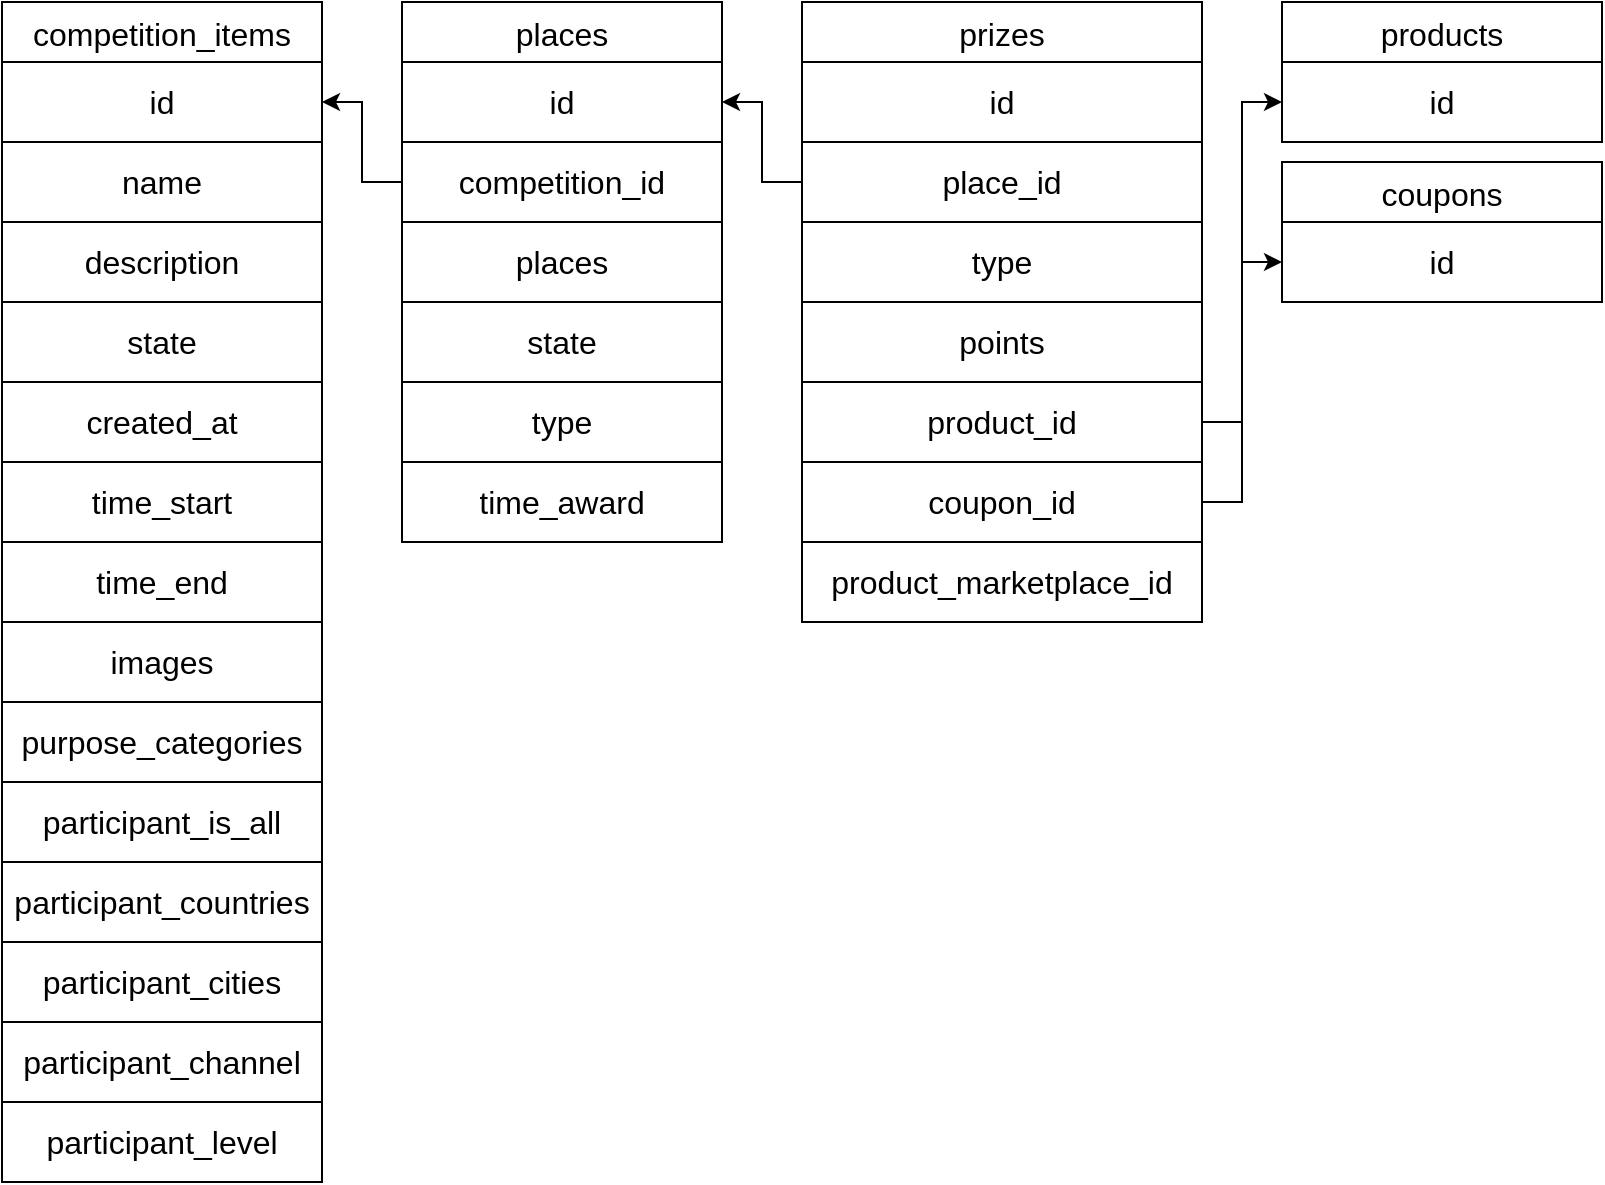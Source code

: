 <mxfile version="21.6.5" type="github">
  <diagram name="Page-1" id="EtD28qyzy0BejH9gj2LN">
    <mxGraphModel dx="657" dy="743" grid="1" gridSize="10" guides="1" tooltips="1" connect="1" arrows="1" fold="1" page="1" pageScale="1" pageWidth="1200" pageHeight="1920" math="0" shadow="0">
      <root>
        <mxCell id="0" />
        <mxCell id="1" parent="0" />
        <mxCell id="EDXPvDHxyA1YmJE7wT1X-32" value="competition_items" style="shape=table;startSize=30;container=1;collapsible=0;childLayout=tableLayout;strokeColor=default;fontSize=16;" vertex="1" parent="1">
          <mxGeometry x="40" y="80" width="160" height="590" as="geometry" />
        </mxCell>
        <mxCell id="EDXPvDHxyA1YmJE7wT1X-33" value="" style="shape=tableRow;horizontal=0;startSize=0;swimlaneHead=0;swimlaneBody=0;strokeColor=inherit;top=0;left=0;bottom=0;right=0;collapsible=0;dropTarget=0;fillColor=none;points=[[0,0.5],[1,0.5]];portConstraint=eastwest;fontSize=16;" vertex="1" parent="EDXPvDHxyA1YmJE7wT1X-32">
          <mxGeometry y="30" width="160" height="40" as="geometry" />
        </mxCell>
        <mxCell id="EDXPvDHxyA1YmJE7wT1X-34" value="id&lt;br&gt;" style="shape=partialRectangle;html=1;whiteSpace=wrap;connectable=0;strokeColor=inherit;overflow=hidden;fillColor=none;top=0;left=0;bottom=0;right=0;pointerEvents=1;fontSize=16;" vertex="1" parent="EDXPvDHxyA1YmJE7wT1X-33">
          <mxGeometry width="160" height="40" as="geometry">
            <mxRectangle width="160" height="40" as="alternateBounds" />
          </mxGeometry>
        </mxCell>
        <mxCell id="EDXPvDHxyA1YmJE7wT1X-49" value="" style="shape=tableRow;horizontal=0;startSize=0;swimlaneHead=0;swimlaneBody=0;strokeColor=inherit;top=0;left=0;bottom=0;right=0;collapsible=0;dropTarget=0;fillColor=none;points=[[0,0.5],[1,0.5]];portConstraint=eastwest;fontSize=16;" vertex="1" parent="EDXPvDHxyA1YmJE7wT1X-32">
          <mxGeometry y="70" width="160" height="40" as="geometry" />
        </mxCell>
        <mxCell id="EDXPvDHxyA1YmJE7wT1X-50" value="name" style="shape=partialRectangle;html=1;whiteSpace=wrap;connectable=0;strokeColor=inherit;overflow=hidden;fillColor=none;top=0;left=0;bottom=0;right=0;pointerEvents=1;fontSize=16;" vertex="1" parent="EDXPvDHxyA1YmJE7wT1X-49">
          <mxGeometry width="160" height="40" as="geometry">
            <mxRectangle width="160" height="40" as="alternateBounds" />
          </mxGeometry>
        </mxCell>
        <mxCell id="EDXPvDHxyA1YmJE7wT1X-45" value="" style="shape=tableRow;horizontal=0;startSize=0;swimlaneHead=0;swimlaneBody=0;strokeColor=inherit;top=0;left=0;bottom=0;right=0;collapsible=0;dropTarget=0;fillColor=none;points=[[0,0.5],[1,0.5]];portConstraint=eastwest;fontSize=16;" vertex="1" parent="EDXPvDHxyA1YmJE7wT1X-32">
          <mxGeometry y="110" width="160" height="40" as="geometry" />
        </mxCell>
        <mxCell id="EDXPvDHxyA1YmJE7wT1X-46" value="description" style="shape=partialRectangle;html=1;whiteSpace=wrap;connectable=0;strokeColor=inherit;overflow=hidden;fillColor=none;top=0;left=0;bottom=0;right=0;pointerEvents=1;fontSize=16;" vertex="1" parent="EDXPvDHxyA1YmJE7wT1X-45">
          <mxGeometry width="160" height="40" as="geometry">
            <mxRectangle width="160" height="40" as="alternateBounds" />
          </mxGeometry>
        </mxCell>
        <mxCell id="EDXPvDHxyA1YmJE7wT1X-67" value="" style="shape=tableRow;horizontal=0;startSize=0;swimlaneHead=0;swimlaneBody=0;strokeColor=inherit;top=0;left=0;bottom=0;right=0;collapsible=0;dropTarget=0;fillColor=none;points=[[0,0.5],[1,0.5]];portConstraint=eastwest;fontSize=16;" vertex="1" parent="EDXPvDHxyA1YmJE7wT1X-32">
          <mxGeometry y="150" width="160" height="40" as="geometry" />
        </mxCell>
        <mxCell id="EDXPvDHxyA1YmJE7wT1X-68" value="state" style="shape=partialRectangle;html=1;whiteSpace=wrap;connectable=0;strokeColor=inherit;overflow=hidden;fillColor=none;top=0;left=0;bottom=0;right=0;pointerEvents=1;fontSize=16;" vertex="1" parent="EDXPvDHxyA1YmJE7wT1X-67">
          <mxGeometry width="160" height="40" as="geometry">
            <mxRectangle width="160" height="40" as="alternateBounds" />
          </mxGeometry>
        </mxCell>
        <mxCell id="EDXPvDHxyA1YmJE7wT1X-69" value="" style="shape=tableRow;horizontal=0;startSize=0;swimlaneHead=0;swimlaneBody=0;strokeColor=inherit;top=0;left=0;bottom=0;right=0;collapsible=0;dropTarget=0;fillColor=none;points=[[0,0.5],[1,0.5]];portConstraint=eastwest;fontSize=16;" vertex="1" parent="EDXPvDHxyA1YmJE7wT1X-32">
          <mxGeometry y="190" width="160" height="40" as="geometry" />
        </mxCell>
        <mxCell id="EDXPvDHxyA1YmJE7wT1X-70" value="created_at" style="shape=partialRectangle;html=1;whiteSpace=wrap;connectable=0;strokeColor=inherit;overflow=hidden;fillColor=none;top=0;left=0;bottom=0;right=0;pointerEvents=1;fontSize=16;" vertex="1" parent="EDXPvDHxyA1YmJE7wT1X-69">
          <mxGeometry width="160" height="40" as="geometry">
            <mxRectangle width="160" height="40" as="alternateBounds" />
          </mxGeometry>
        </mxCell>
        <mxCell id="EDXPvDHxyA1YmJE7wT1X-71" value="" style="shape=tableRow;horizontal=0;startSize=0;swimlaneHead=0;swimlaneBody=0;strokeColor=inherit;top=0;left=0;bottom=0;right=0;collapsible=0;dropTarget=0;fillColor=none;points=[[0,0.5],[1,0.5]];portConstraint=eastwest;fontSize=16;" vertex="1" parent="EDXPvDHxyA1YmJE7wT1X-32">
          <mxGeometry y="230" width="160" height="40" as="geometry" />
        </mxCell>
        <mxCell id="EDXPvDHxyA1YmJE7wT1X-72" value="time_start" style="shape=partialRectangle;html=1;whiteSpace=wrap;connectable=0;strokeColor=inherit;overflow=hidden;fillColor=none;top=0;left=0;bottom=0;right=0;pointerEvents=1;fontSize=16;" vertex="1" parent="EDXPvDHxyA1YmJE7wT1X-71">
          <mxGeometry width="160" height="40" as="geometry">
            <mxRectangle width="160" height="40" as="alternateBounds" />
          </mxGeometry>
        </mxCell>
        <mxCell id="EDXPvDHxyA1YmJE7wT1X-79" value="" style="shape=tableRow;horizontal=0;startSize=0;swimlaneHead=0;swimlaneBody=0;strokeColor=inherit;top=0;left=0;bottom=0;right=0;collapsible=0;dropTarget=0;fillColor=none;points=[[0,0.5],[1,0.5]];portConstraint=eastwest;fontSize=16;" vertex="1" parent="EDXPvDHxyA1YmJE7wT1X-32">
          <mxGeometry y="270" width="160" height="40" as="geometry" />
        </mxCell>
        <mxCell id="EDXPvDHxyA1YmJE7wT1X-80" value="time_end" style="shape=partialRectangle;html=1;whiteSpace=wrap;connectable=0;strokeColor=inherit;overflow=hidden;fillColor=none;top=0;left=0;bottom=0;right=0;pointerEvents=1;fontSize=16;" vertex="1" parent="EDXPvDHxyA1YmJE7wT1X-79">
          <mxGeometry width="160" height="40" as="geometry">
            <mxRectangle width="160" height="40" as="alternateBounds" />
          </mxGeometry>
        </mxCell>
        <mxCell id="EDXPvDHxyA1YmJE7wT1X-77" value="" style="shape=tableRow;horizontal=0;startSize=0;swimlaneHead=0;swimlaneBody=0;strokeColor=inherit;top=0;left=0;bottom=0;right=0;collapsible=0;dropTarget=0;fillColor=none;points=[[0,0.5],[1,0.5]];portConstraint=eastwest;fontSize=16;" vertex="1" parent="EDXPvDHxyA1YmJE7wT1X-32">
          <mxGeometry y="310" width="160" height="40" as="geometry" />
        </mxCell>
        <mxCell id="EDXPvDHxyA1YmJE7wT1X-78" value="images" style="shape=partialRectangle;html=1;whiteSpace=wrap;connectable=0;strokeColor=inherit;overflow=hidden;fillColor=none;top=0;left=0;bottom=0;right=0;pointerEvents=1;fontSize=16;" vertex="1" parent="EDXPvDHxyA1YmJE7wT1X-77">
          <mxGeometry width="160" height="40" as="geometry">
            <mxRectangle width="160" height="40" as="alternateBounds" />
          </mxGeometry>
        </mxCell>
        <mxCell id="EDXPvDHxyA1YmJE7wT1X-75" value="" style="shape=tableRow;horizontal=0;startSize=0;swimlaneHead=0;swimlaneBody=0;strokeColor=inherit;top=0;left=0;bottom=0;right=0;collapsible=0;dropTarget=0;fillColor=none;points=[[0,0.5],[1,0.5]];portConstraint=eastwest;fontSize=16;" vertex="1" parent="EDXPvDHxyA1YmJE7wT1X-32">
          <mxGeometry y="350" width="160" height="40" as="geometry" />
        </mxCell>
        <mxCell id="EDXPvDHxyA1YmJE7wT1X-76" value="purpose_categories" style="shape=partialRectangle;html=1;whiteSpace=wrap;connectable=0;strokeColor=inherit;overflow=hidden;fillColor=none;top=0;left=0;bottom=0;right=0;pointerEvents=1;fontSize=16;" vertex="1" parent="EDXPvDHxyA1YmJE7wT1X-75">
          <mxGeometry width="160" height="40" as="geometry">
            <mxRectangle width="160" height="40" as="alternateBounds" />
          </mxGeometry>
        </mxCell>
        <mxCell id="EDXPvDHxyA1YmJE7wT1X-73" value="" style="shape=tableRow;horizontal=0;startSize=0;swimlaneHead=0;swimlaneBody=0;strokeColor=inherit;top=0;left=0;bottom=0;right=0;collapsible=0;dropTarget=0;fillColor=none;points=[[0,0.5],[1,0.5]];portConstraint=eastwest;fontSize=16;" vertex="1" parent="EDXPvDHxyA1YmJE7wT1X-32">
          <mxGeometry y="390" width="160" height="40" as="geometry" />
        </mxCell>
        <mxCell id="EDXPvDHxyA1YmJE7wT1X-74" value="participant_is_all" style="shape=partialRectangle;html=1;whiteSpace=wrap;connectable=0;strokeColor=inherit;overflow=hidden;fillColor=none;top=0;left=0;bottom=0;right=0;pointerEvents=1;fontSize=16;" vertex="1" parent="EDXPvDHxyA1YmJE7wT1X-73">
          <mxGeometry width="160" height="40" as="geometry">
            <mxRectangle width="160" height="40" as="alternateBounds" />
          </mxGeometry>
        </mxCell>
        <mxCell id="EDXPvDHxyA1YmJE7wT1X-88" value="" style="shape=tableRow;horizontal=0;startSize=0;swimlaneHead=0;swimlaneBody=0;strokeColor=inherit;top=0;left=0;bottom=0;right=0;collapsible=0;dropTarget=0;fillColor=none;points=[[0,0.5],[1,0.5]];portConstraint=eastwest;fontSize=16;" vertex="1" parent="EDXPvDHxyA1YmJE7wT1X-32">
          <mxGeometry y="430" width="160" height="40" as="geometry" />
        </mxCell>
        <mxCell id="EDXPvDHxyA1YmJE7wT1X-89" value="participant_countries" style="shape=partialRectangle;html=1;whiteSpace=wrap;connectable=0;strokeColor=inherit;overflow=hidden;fillColor=none;top=0;left=0;bottom=0;right=0;pointerEvents=1;fontSize=16;" vertex="1" parent="EDXPvDHxyA1YmJE7wT1X-88">
          <mxGeometry width="160" height="40" as="geometry">
            <mxRectangle width="160" height="40" as="alternateBounds" />
          </mxGeometry>
        </mxCell>
        <mxCell id="EDXPvDHxyA1YmJE7wT1X-86" value="" style="shape=tableRow;horizontal=0;startSize=0;swimlaneHead=0;swimlaneBody=0;strokeColor=inherit;top=0;left=0;bottom=0;right=0;collapsible=0;dropTarget=0;fillColor=none;points=[[0,0.5],[1,0.5]];portConstraint=eastwest;fontSize=16;" vertex="1" parent="EDXPvDHxyA1YmJE7wT1X-32">
          <mxGeometry y="470" width="160" height="40" as="geometry" />
        </mxCell>
        <mxCell id="EDXPvDHxyA1YmJE7wT1X-87" value="participant_cities" style="shape=partialRectangle;html=1;whiteSpace=wrap;connectable=0;strokeColor=inherit;overflow=hidden;fillColor=none;top=0;left=0;bottom=0;right=0;pointerEvents=1;fontSize=16;" vertex="1" parent="EDXPvDHxyA1YmJE7wT1X-86">
          <mxGeometry width="160" height="40" as="geometry">
            <mxRectangle width="160" height="40" as="alternateBounds" />
          </mxGeometry>
        </mxCell>
        <mxCell id="EDXPvDHxyA1YmJE7wT1X-84" value="" style="shape=tableRow;horizontal=0;startSize=0;swimlaneHead=0;swimlaneBody=0;strokeColor=inherit;top=0;left=0;bottom=0;right=0;collapsible=0;dropTarget=0;fillColor=none;points=[[0,0.5],[1,0.5]];portConstraint=eastwest;fontSize=16;" vertex="1" parent="EDXPvDHxyA1YmJE7wT1X-32">
          <mxGeometry y="510" width="160" height="40" as="geometry" />
        </mxCell>
        <mxCell id="EDXPvDHxyA1YmJE7wT1X-85" value="participant_channel" style="shape=partialRectangle;html=1;whiteSpace=wrap;connectable=0;strokeColor=inherit;overflow=hidden;fillColor=none;top=0;left=0;bottom=0;right=0;pointerEvents=1;fontSize=16;" vertex="1" parent="EDXPvDHxyA1YmJE7wT1X-84">
          <mxGeometry width="160" height="40" as="geometry">
            <mxRectangle width="160" height="40" as="alternateBounds" />
          </mxGeometry>
        </mxCell>
        <mxCell id="EDXPvDHxyA1YmJE7wT1X-81" value="" style="shape=tableRow;horizontal=0;startSize=0;swimlaneHead=0;swimlaneBody=0;strokeColor=inherit;top=0;left=0;bottom=0;right=0;collapsible=0;dropTarget=0;fillColor=none;points=[[0,0.5],[1,0.5]];portConstraint=eastwest;fontSize=16;" vertex="1" parent="EDXPvDHxyA1YmJE7wT1X-32">
          <mxGeometry y="550" width="160" height="40" as="geometry" />
        </mxCell>
        <mxCell id="EDXPvDHxyA1YmJE7wT1X-82" value="participant_level" style="shape=partialRectangle;html=1;whiteSpace=wrap;connectable=0;strokeColor=inherit;overflow=hidden;fillColor=none;top=0;left=0;bottom=0;right=0;pointerEvents=1;fontSize=16;" vertex="1" parent="EDXPvDHxyA1YmJE7wT1X-81">
          <mxGeometry width="160" height="40" as="geometry">
            <mxRectangle width="160" height="40" as="alternateBounds" />
          </mxGeometry>
        </mxCell>
        <mxCell id="EDXPvDHxyA1YmJE7wT1X-90" value="places" style="shape=table;startSize=30;container=1;collapsible=0;childLayout=tableLayout;strokeColor=default;fontSize=16;" vertex="1" parent="1">
          <mxGeometry x="240" y="80" width="160" height="270" as="geometry" />
        </mxCell>
        <mxCell id="EDXPvDHxyA1YmJE7wT1X-91" value="" style="shape=tableRow;horizontal=0;startSize=0;swimlaneHead=0;swimlaneBody=0;strokeColor=inherit;top=0;left=0;bottom=0;right=0;collapsible=0;dropTarget=0;fillColor=none;points=[[0,0.5],[1,0.5]];portConstraint=eastwest;fontSize=16;" vertex="1" parent="EDXPvDHxyA1YmJE7wT1X-90">
          <mxGeometry y="30" width="160" height="40" as="geometry" />
        </mxCell>
        <mxCell id="EDXPvDHxyA1YmJE7wT1X-92" value="id&lt;br&gt;" style="shape=partialRectangle;html=1;whiteSpace=wrap;connectable=0;strokeColor=inherit;overflow=hidden;fillColor=none;top=0;left=0;bottom=0;right=0;pointerEvents=1;fontSize=16;" vertex="1" parent="EDXPvDHxyA1YmJE7wT1X-91">
          <mxGeometry width="160" height="40" as="geometry">
            <mxRectangle width="160" height="40" as="alternateBounds" />
          </mxGeometry>
        </mxCell>
        <mxCell id="EDXPvDHxyA1YmJE7wT1X-93" value="" style="shape=tableRow;horizontal=0;startSize=0;swimlaneHead=0;swimlaneBody=0;strokeColor=inherit;top=0;left=0;bottom=0;right=0;collapsible=0;dropTarget=0;fillColor=none;points=[[0,0.5],[1,0.5]];portConstraint=eastwest;fontSize=16;" vertex="1" parent="EDXPvDHxyA1YmJE7wT1X-90">
          <mxGeometry y="70" width="160" height="40" as="geometry" />
        </mxCell>
        <mxCell id="EDXPvDHxyA1YmJE7wT1X-94" value="competition_id" style="shape=partialRectangle;html=1;whiteSpace=wrap;connectable=0;strokeColor=inherit;overflow=hidden;fillColor=none;top=0;left=0;bottom=0;right=0;pointerEvents=1;fontSize=16;" vertex="1" parent="EDXPvDHxyA1YmJE7wT1X-93">
          <mxGeometry width="160" height="40" as="geometry">
            <mxRectangle width="160" height="40" as="alternateBounds" />
          </mxGeometry>
        </mxCell>
        <mxCell id="EDXPvDHxyA1YmJE7wT1X-95" value="" style="shape=tableRow;horizontal=0;startSize=0;swimlaneHead=0;swimlaneBody=0;strokeColor=inherit;top=0;left=0;bottom=0;right=0;collapsible=0;dropTarget=0;fillColor=none;points=[[0,0.5],[1,0.5]];portConstraint=eastwest;fontSize=16;" vertex="1" parent="EDXPvDHxyA1YmJE7wT1X-90">
          <mxGeometry y="110" width="160" height="40" as="geometry" />
        </mxCell>
        <mxCell id="EDXPvDHxyA1YmJE7wT1X-96" value="places" style="shape=partialRectangle;html=1;whiteSpace=wrap;connectable=0;strokeColor=inherit;overflow=hidden;fillColor=none;top=0;left=0;bottom=0;right=0;pointerEvents=1;fontSize=16;" vertex="1" parent="EDXPvDHxyA1YmJE7wT1X-95">
          <mxGeometry width="160" height="40" as="geometry">
            <mxRectangle width="160" height="40" as="alternateBounds" />
          </mxGeometry>
        </mxCell>
        <mxCell id="EDXPvDHxyA1YmJE7wT1X-97" value="" style="shape=tableRow;horizontal=0;startSize=0;swimlaneHead=0;swimlaneBody=0;strokeColor=inherit;top=0;left=0;bottom=0;right=0;collapsible=0;dropTarget=0;fillColor=none;points=[[0,0.5],[1,0.5]];portConstraint=eastwest;fontSize=16;" vertex="1" parent="EDXPvDHxyA1YmJE7wT1X-90">
          <mxGeometry y="150" width="160" height="40" as="geometry" />
        </mxCell>
        <mxCell id="EDXPvDHxyA1YmJE7wT1X-98" value="state" style="shape=partialRectangle;html=1;whiteSpace=wrap;connectable=0;strokeColor=inherit;overflow=hidden;fillColor=none;top=0;left=0;bottom=0;right=0;pointerEvents=1;fontSize=16;" vertex="1" parent="EDXPvDHxyA1YmJE7wT1X-97">
          <mxGeometry width="160" height="40" as="geometry">
            <mxRectangle width="160" height="40" as="alternateBounds" />
          </mxGeometry>
        </mxCell>
        <mxCell id="EDXPvDHxyA1YmJE7wT1X-99" value="" style="shape=tableRow;horizontal=0;startSize=0;swimlaneHead=0;swimlaneBody=0;strokeColor=inherit;top=0;left=0;bottom=0;right=0;collapsible=0;dropTarget=0;fillColor=none;points=[[0,0.5],[1,0.5]];portConstraint=eastwest;fontSize=16;" vertex="1" parent="EDXPvDHxyA1YmJE7wT1X-90">
          <mxGeometry y="190" width="160" height="40" as="geometry" />
        </mxCell>
        <mxCell id="EDXPvDHxyA1YmJE7wT1X-100" value="type" style="shape=partialRectangle;html=1;whiteSpace=wrap;connectable=0;strokeColor=inherit;overflow=hidden;fillColor=none;top=0;left=0;bottom=0;right=0;pointerEvents=1;fontSize=16;" vertex="1" parent="EDXPvDHxyA1YmJE7wT1X-99">
          <mxGeometry width="160" height="40" as="geometry">
            <mxRectangle width="160" height="40" as="alternateBounds" />
          </mxGeometry>
        </mxCell>
        <mxCell id="EDXPvDHxyA1YmJE7wT1X-101" value="" style="shape=tableRow;horizontal=0;startSize=0;swimlaneHead=0;swimlaneBody=0;strokeColor=inherit;top=0;left=0;bottom=0;right=0;collapsible=0;dropTarget=0;fillColor=none;points=[[0,0.5],[1,0.5]];portConstraint=eastwest;fontSize=16;" vertex="1" parent="EDXPvDHxyA1YmJE7wT1X-90">
          <mxGeometry y="230" width="160" height="40" as="geometry" />
        </mxCell>
        <mxCell id="EDXPvDHxyA1YmJE7wT1X-102" value="time_award" style="shape=partialRectangle;html=1;whiteSpace=wrap;connectable=0;strokeColor=inherit;overflow=hidden;fillColor=none;top=0;left=0;bottom=0;right=0;pointerEvents=1;fontSize=16;" vertex="1" parent="EDXPvDHxyA1YmJE7wT1X-101">
          <mxGeometry width="160" height="40" as="geometry">
            <mxRectangle width="160" height="40" as="alternateBounds" />
          </mxGeometry>
        </mxCell>
        <mxCell id="EDXPvDHxyA1YmJE7wT1X-122" value="prizes" style="shape=table;startSize=30;container=1;collapsible=0;childLayout=tableLayout;strokeColor=default;fontSize=16;" vertex="1" parent="1">
          <mxGeometry x="440" y="80" width="200" height="310" as="geometry" />
        </mxCell>
        <mxCell id="EDXPvDHxyA1YmJE7wT1X-123" value="" style="shape=tableRow;horizontal=0;startSize=0;swimlaneHead=0;swimlaneBody=0;strokeColor=inherit;top=0;left=0;bottom=0;right=0;collapsible=0;dropTarget=0;fillColor=none;points=[[0,0.5],[1,0.5]];portConstraint=eastwest;fontSize=16;" vertex="1" parent="EDXPvDHxyA1YmJE7wT1X-122">
          <mxGeometry y="30" width="200" height="40" as="geometry" />
        </mxCell>
        <mxCell id="EDXPvDHxyA1YmJE7wT1X-124" value="id&lt;br&gt;" style="shape=partialRectangle;html=1;whiteSpace=wrap;connectable=0;strokeColor=inherit;overflow=hidden;fillColor=none;top=0;left=0;bottom=0;right=0;pointerEvents=1;fontSize=16;" vertex="1" parent="EDXPvDHxyA1YmJE7wT1X-123">
          <mxGeometry width="200" height="40" as="geometry">
            <mxRectangle width="200" height="40" as="alternateBounds" />
          </mxGeometry>
        </mxCell>
        <mxCell id="EDXPvDHxyA1YmJE7wT1X-125" value="" style="shape=tableRow;horizontal=0;startSize=0;swimlaneHead=0;swimlaneBody=0;strokeColor=inherit;top=0;left=0;bottom=0;right=0;collapsible=0;dropTarget=0;fillColor=none;points=[[0,0.5],[1,0.5]];portConstraint=eastwest;fontSize=16;" vertex="1" parent="EDXPvDHxyA1YmJE7wT1X-122">
          <mxGeometry y="70" width="200" height="40" as="geometry" />
        </mxCell>
        <mxCell id="EDXPvDHxyA1YmJE7wT1X-126" value="place_id" style="shape=partialRectangle;html=1;whiteSpace=wrap;connectable=0;strokeColor=inherit;overflow=hidden;fillColor=none;top=0;left=0;bottom=0;right=0;pointerEvents=1;fontSize=16;" vertex="1" parent="EDXPvDHxyA1YmJE7wT1X-125">
          <mxGeometry width="200" height="40" as="geometry">
            <mxRectangle width="200" height="40" as="alternateBounds" />
          </mxGeometry>
        </mxCell>
        <mxCell id="EDXPvDHxyA1YmJE7wT1X-127" value="" style="shape=tableRow;horizontal=0;startSize=0;swimlaneHead=0;swimlaneBody=0;strokeColor=inherit;top=0;left=0;bottom=0;right=0;collapsible=0;dropTarget=0;fillColor=none;points=[[0,0.5],[1,0.5]];portConstraint=eastwest;fontSize=16;" vertex="1" parent="EDXPvDHxyA1YmJE7wT1X-122">
          <mxGeometry y="110" width="200" height="40" as="geometry" />
        </mxCell>
        <mxCell id="EDXPvDHxyA1YmJE7wT1X-128" value="type" style="shape=partialRectangle;html=1;whiteSpace=wrap;connectable=0;strokeColor=inherit;overflow=hidden;fillColor=none;top=0;left=0;bottom=0;right=0;pointerEvents=1;fontSize=16;" vertex="1" parent="EDXPvDHxyA1YmJE7wT1X-127">
          <mxGeometry width="200" height="40" as="geometry">
            <mxRectangle width="200" height="40" as="alternateBounds" />
          </mxGeometry>
        </mxCell>
        <mxCell id="EDXPvDHxyA1YmJE7wT1X-129" value="" style="shape=tableRow;horizontal=0;startSize=0;swimlaneHead=0;swimlaneBody=0;strokeColor=inherit;top=0;left=0;bottom=0;right=0;collapsible=0;dropTarget=0;fillColor=none;points=[[0,0.5],[1,0.5]];portConstraint=eastwest;fontSize=16;" vertex="1" parent="EDXPvDHxyA1YmJE7wT1X-122">
          <mxGeometry y="150" width="200" height="40" as="geometry" />
        </mxCell>
        <mxCell id="EDXPvDHxyA1YmJE7wT1X-130" value="points" style="shape=partialRectangle;html=1;whiteSpace=wrap;connectable=0;strokeColor=inherit;overflow=hidden;fillColor=none;top=0;left=0;bottom=0;right=0;pointerEvents=1;fontSize=16;" vertex="1" parent="EDXPvDHxyA1YmJE7wT1X-129">
          <mxGeometry width="200" height="40" as="geometry">
            <mxRectangle width="200" height="40" as="alternateBounds" />
          </mxGeometry>
        </mxCell>
        <mxCell id="EDXPvDHxyA1YmJE7wT1X-131" value="" style="shape=tableRow;horizontal=0;startSize=0;swimlaneHead=0;swimlaneBody=0;strokeColor=inherit;top=0;left=0;bottom=0;right=0;collapsible=0;dropTarget=0;fillColor=none;points=[[0,0.5],[1,0.5]];portConstraint=eastwest;fontSize=16;" vertex="1" parent="EDXPvDHxyA1YmJE7wT1X-122">
          <mxGeometry y="190" width="200" height="40" as="geometry" />
        </mxCell>
        <mxCell id="EDXPvDHxyA1YmJE7wT1X-132" value="product_id" style="shape=partialRectangle;html=1;whiteSpace=wrap;connectable=0;strokeColor=inherit;overflow=hidden;fillColor=none;top=0;left=0;bottom=0;right=0;pointerEvents=1;fontSize=16;" vertex="1" parent="EDXPvDHxyA1YmJE7wT1X-131">
          <mxGeometry width="200" height="40" as="geometry">
            <mxRectangle width="200" height="40" as="alternateBounds" />
          </mxGeometry>
        </mxCell>
        <mxCell id="EDXPvDHxyA1YmJE7wT1X-133" value="" style="shape=tableRow;horizontal=0;startSize=0;swimlaneHead=0;swimlaneBody=0;strokeColor=inherit;top=0;left=0;bottom=0;right=0;collapsible=0;dropTarget=0;fillColor=none;points=[[0,0.5],[1,0.5]];portConstraint=eastwest;fontSize=16;" vertex="1" parent="EDXPvDHxyA1YmJE7wT1X-122">
          <mxGeometry y="230" width="200" height="40" as="geometry" />
        </mxCell>
        <mxCell id="EDXPvDHxyA1YmJE7wT1X-134" value="coupon_id" style="shape=partialRectangle;html=1;whiteSpace=wrap;connectable=0;strokeColor=inherit;overflow=hidden;fillColor=none;top=0;left=0;bottom=0;right=0;pointerEvents=1;fontSize=16;" vertex="1" parent="EDXPvDHxyA1YmJE7wT1X-133">
          <mxGeometry width="200" height="40" as="geometry">
            <mxRectangle width="200" height="40" as="alternateBounds" />
          </mxGeometry>
        </mxCell>
        <mxCell id="EDXPvDHxyA1YmJE7wT1X-135" style="shape=tableRow;horizontal=0;startSize=0;swimlaneHead=0;swimlaneBody=0;strokeColor=inherit;top=0;left=0;bottom=0;right=0;collapsible=0;dropTarget=0;fillColor=none;points=[[0,0.5],[1,0.5]];portConstraint=eastwest;fontSize=16;" vertex="1" parent="EDXPvDHxyA1YmJE7wT1X-122">
          <mxGeometry y="270" width="200" height="40" as="geometry" />
        </mxCell>
        <mxCell id="EDXPvDHxyA1YmJE7wT1X-136" value="product_marketplace_id" style="shape=partialRectangle;html=1;whiteSpace=wrap;connectable=0;strokeColor=inherit;overflow=hidden;fillColor=none;top=0;left=0;bottom=0;right=0;pointerEvents=1;fontSize=16;" vertex="1" parent="EDXPvDHxyA1YmJE7wT1X-135">
          <mxGeometry width="200" height="40" as="geometry">
            <mxRectangle width="200" height="40" as="alternateBounds" />
          </mxGeometry>
        </mxCell>
        <mxCell id="EDXPvDHxyA1YmJE7wT1X-138" value="products" style="shape=table;startSize=30;container=1;collapsible=0;childLayout=tableLayout;strokeColor=default;fontSize=16;" vertex="1" parent="1">
          <mxGeometry x="680" y="80" width="160" height="70" as="geometry" />
        </mxCell>
        <mxCell id="EDXPvDHxyA1YmJE7wT1X-139" value="" style="shape=tableRow;horizontal=0;startSize=0;swimlaneHead=0;swimlaneBody=0;strokeColor=inherit;top=0;left=0;bottom=0;right=0;collapsible=0;dropTarget=0;fillColor=none;points=[[0,0.5],[1,0.5]];portConstraint=eastwest;fontSize=16;" vertex="1" parent="EDXPvDHxyA1YmJE7wT1X-138">
          <mxGeometry y="30" width="160" height="40" as="geometry" />
        </mxCell>
        <mxCell id="EDXPvDHxyA1YmJE7wT1X-140" value="id&lt;br&gt;" style="shape=partialRectangle;html=1;whiteSpace=wrap;connectable=0;strokeColor=inherit;overflow=hidden;fillColor=none;top=0;left=0;bottom=0;right=0;pointerEvents=1;fontSize=16;" vertex="1" parent="EDXPvDHxyA1YmJE7wT1X-139">
          <mxGeometry width="160" height="40" as="geometry">
            <mxRectangle width="160" height="40" as="alternateBounds" />
          </mxGeometry>
        </mxCell>
        <mxCell id="EDXPvDHxyA1YmJE7wT1X-152" style="edgeStyle=orthogonalEdgeStyle;rounded=0;orthogonalLoop=1;jettySize=auto;html=1;entryX=1;entryY=0.5;entryDx=0;entryDy=0;" edge="1" parent="1" source="EDXPvDHxyA1YmJE7wT1X-125" target="EDXPvDHxyA1YmJE7wT1X-91">
          <mxGeometry relative="1" as="geometry" />
        </mxCell>
        <mxCell id="EDXPvDHxyA1YmJE7wT1X-153" style="edgeStyle=orthogonalEdgeStyle;rounded=0;orthogonalLoop=1;jettySize=auto;html=1;entryX=1;entryY=0.5;entryDx=0;entryDy=0;" edge="1" parent="1" source="EDXPvDHxyA1YmJE7wT1X-93" target="EDXPvDHxyA1YmJE7wT1X-33">
          <mxGeometry relative="1" as="geometry" />
        </mxCell>
        <mxCell id="EDXPvDHxyA1YmJE7wT1X-154" style="edgeStyle=orthogonalEdgeStyle;rounded=0;orthogonalLoop=1;jettySize=auto;html=1;" edge="1" parent="1" source="EDXPvDHxyA1YmJE7wT1X-131" target="EDXPvDHxyA1YmJE7wT1X-139">
          <mxGeometry relative="1" as="geometry" />
        </mxCell>
        <mxCell id="EDXPvDHxyA1YmJE7wT1X-155" value="coupons" style="shape=table;startSize=30;container=1;collapsible=0;childLayout=tableLayout;strokeColor=default;fontSize=16;" vertex="1" parent="1">
          <mxGeometry x="680" y="160" width="160" height="70" as="geometry" />
        </mxCell>
        <mxCell id="EDXPvDHxyA1YmJE7wT1X-156" value="" style="shape=tableRow;horizontal=0;startSize=0;swimlaneHead=0;swimlaneBody=0;strokeColor=inherit;top=0;left=0;bottom=0;right=0;collapsible=0;dropTarget=0;fillColor=none;points=[[0,0.5],[1,0.5]];portConstraint=eastwest;fontSize=16;" vertex="1" parent="EDXPvDHxyA1YmJE7wT1X-155">
          <mxGeometry y="30" width="160" height="40" as="geometry" />
        </mxCell>
        <mxCell id="EDXPvDHxyA1YmJE7wT1X-157" value="id&lt;br&gt;" style="shape=partialRectangle;html=1;whiteSpace=wrap;connectable=0;strokeColor=inherit;overflow=hidden;fillColor=none;top=0;left=0;bottom=0;right=0;pointerEvents=1;fontSize=16;" vertex="1" parent="EDXPvDHxyA1YmJE7wT1X-156">
          <mxGeometry width="160" height="40" as="geometry">
            <mxRectangle width="160" height="40" as="alternateBounds" />
          </mxGeometry>
        </mxCell>
        <mxCell id="EDXPvDHxyA1YmJE7wT1X-168" style="edgeStyle=orthogonalEdgeStyle;rounded=0;orthogonalLoop=1;jettySize=auto;html=1;entryX=0;entryY=0.5;entryDx=0;entryDy=0;" edge="1" parent="1" source="EDXPvDHxyA1YmJE7wT1X-133" target="EDXPvDHxyA1YmJE7wT1X-156">
          <mxGeometry relative="1" as="geometry" />
        </mxCell>
      </root>
    </mxGraphModel>
  </diagram>
</mxfile>
